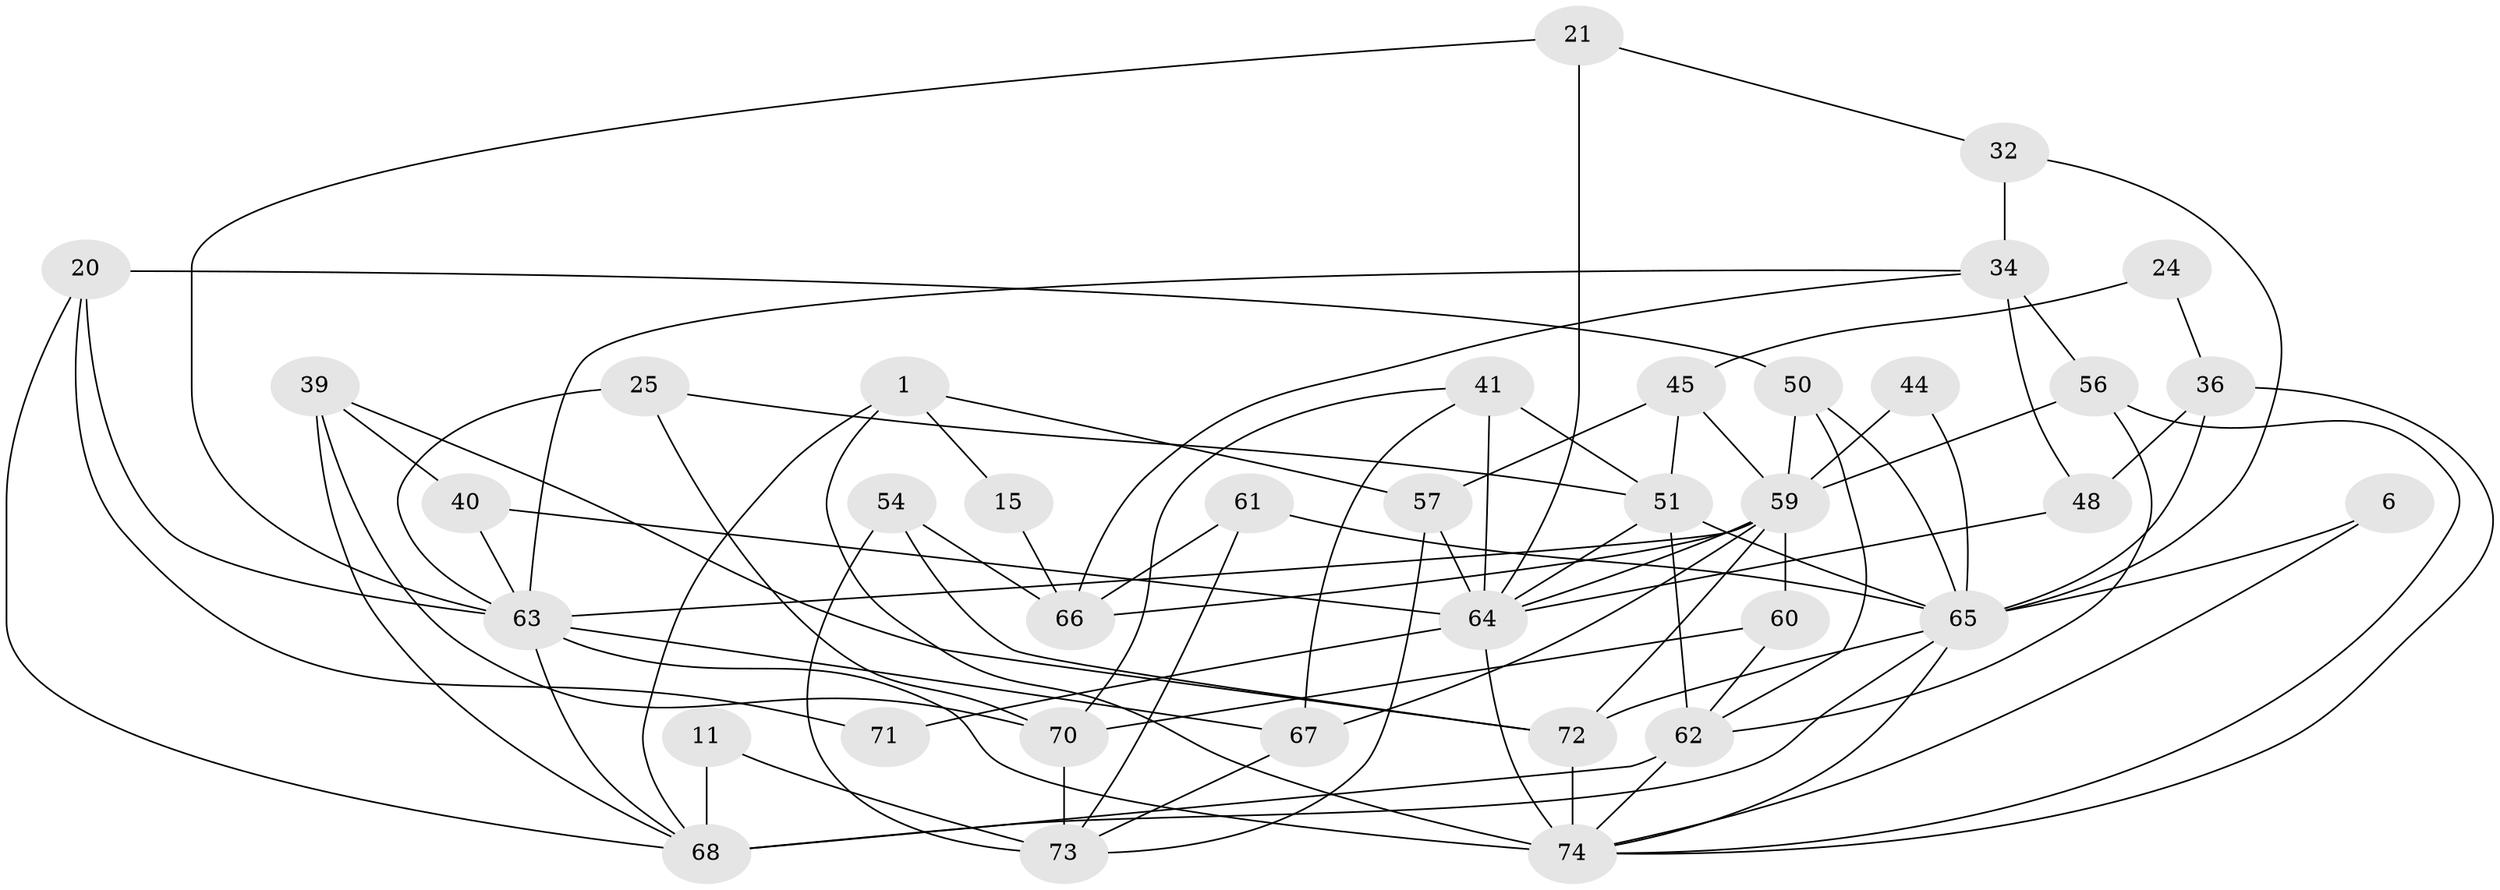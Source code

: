 // original degree distribution, {4: 0.2972972972972973, 2: 0.16216216216216217, 3: 0.22972972972972974, 5: 0.17567567567567569, 7: 0.04054054054054054, 6: 0.06756756756756757, 8: 0.013513513513513514, 9: 0.013513513513513514}
// Generated by graph-tools (version 1.1) at 2025/53/03/04/25 21:53:09]
// undirected, 37 vertices, 84 edges
graph export_dot {
graph [start="1"]
  node [color=gray90,style=filled];
  1;
  6;
  11;
  15;
  20;
  21;
  24;
  25;
  32 [super="+30"];
  34 [super="+29"];
  36 [super="+16"];
  39;
  40;
  41 [super="+8"];
  44;
  45;
  48;
  50;
  51 [super="+5"];
  54;
  56;
  57;
  59 [super="+10+31+17+52"];
  60;
  61;
  62 [super="+7"];
  63 [super="+13+58"];
  64 [super="+9+22"];
  65 [super="+46"];
  66 [super="+47+35"];
  67;
  68 [super="+27"];
  70 [super="+53+26"];
  71;
  72 [super="+3+37+19"];
  73 [super="+18+28+38+69"];
  74 [super="+49+33"];
  1 -- 15;
  1 -- 57;
  1 -- 68;
  1 -- 74;
  6 -- 65;
  6 -- 74;
  11 -- 68;
  11 -- 73;
  15 -- 66;
  20 -- 50;
  20 -- 63;
  20 -- 71;
  20 -- 68;
  21 -- 63;
  21 -- 64;
  21 -- 32;
  24 -- 45;
  24 -- 36;
  25 -- 70 [weight=3];
  25 -- 51;
  25 -- 63;
  32 -- 34;
  32 -- 65;
  34 -- 56 [weight=2];
  34 -- 48;
  34 -- 66;
  34 -- 63;
  36 -- 74 [weight=2];
  36 -- 48;
  36 -- 65;
  39 -- 68 [weight=2];
  39 -- 40;
  39 -- 70;
  39 -- 72;
  40 -- 64;
  40 -- 63;
  41 -- 51 [weight=2];
  41 -- 70;
  41 -- 67;
  41 -- 64;
  44 -- 65;
  44 -- 59;
  45 -- 57;
  45 -- 51;
  45 -- 59 [weight=2];
  48 -- 64;
  50 -- 62;
  50 -- 65;
  50 -- 59;
  51 -- 62;
  51 -- 65;
  51 -- 64;
  54 -- 66 [weight=2];
  54 -- 73 [weight=2];
  54 -- 72 [weight=2];
  56 -- 74;
  56 -- 62;
  56 -- 59;
  57 -- 73;
  57 -- 64;
  59 -- 67;
  59 -- 72;
  59 -- 60;
  59 -- 64 [weight=3];
  59 -- 66 [weight=3];
  59 -- 63;
  60 -- 70;
  60 -- 62;
  61 -- 65;
  61 -- 73;
  61 -- 66;
  62 -- 68 [weight=2];
  62 -- 74 [weight=2];
  63 -- 74 [weight=3];
  63 -- 67;
  63 -- 68;
  64 -- 74 [weight=2];
  64 -- 71;
  65 -- 68 [weight=3];
  65 -- 72 [weight=2];
  65 -- 74;
  67 -- 73;
  70 -- 73 [weight=3];
  72 -- 74 [weight=3];
}
